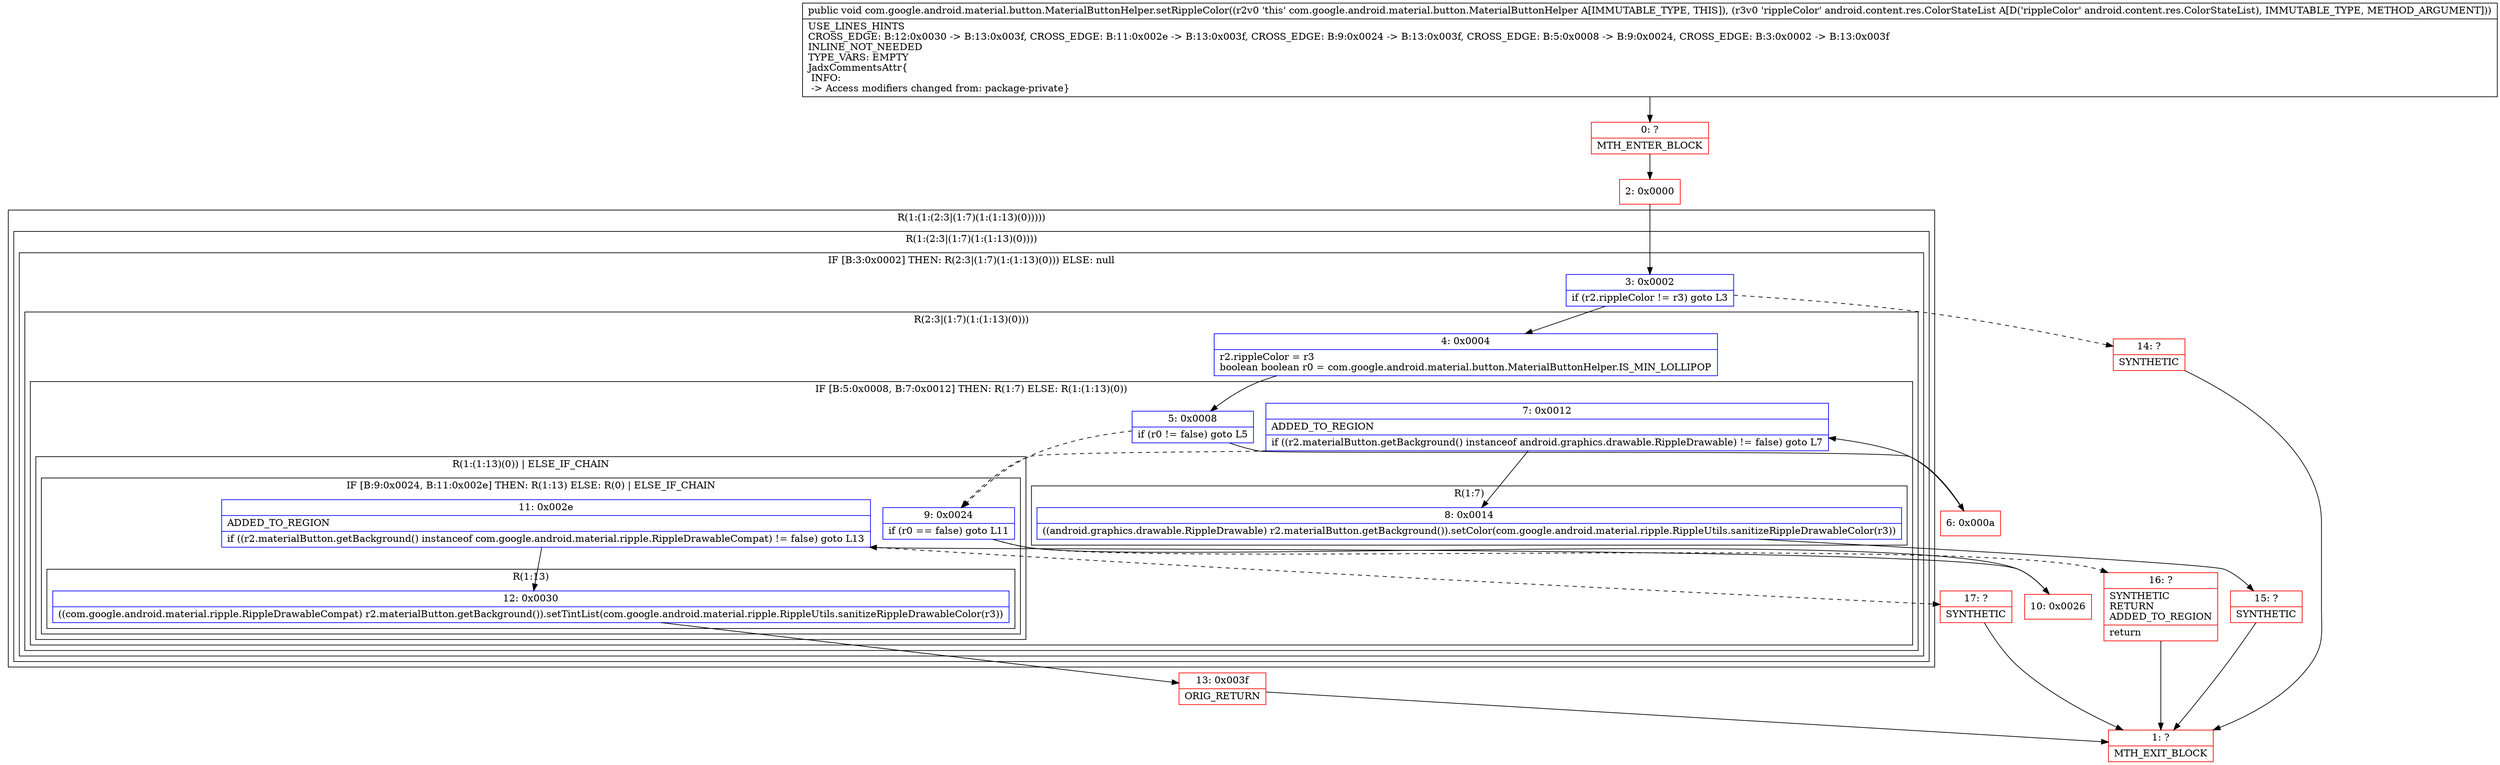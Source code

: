 digraph "CFG forcom.google.android.material.button.MaterialButtonHelper.setRippleColor(Landroid\/content\/res\/ColorStateList;)V" {
subgraph cluster_Region_689667278 {
label = "R(1:(1:(2:3|(1:7)(1:(1:13)(0)))))";
node [shape=record,color=blue];
subgraph cluster_Region_641454061 {
label = "R(1:(2:3|(1:7)(1:(1:13)(0))))";
node [shape=record,color=blue];
subgraph cluster_IfRegion_1394829420 {
label = "IF [B:3:0x0002] THEN: R(2:3|(1:7)(1:(1:13)(0))) ELSE: null";
node [shape=record,color=blue];
Node_3 [shape=record,label="{3\:\ 0x0002|if (r2.rippleColor != r3) goto L3\l}"];
subgraph cluster_Region_1194384862 {
label = "R(2:3|(1:7)(1:(1:13)(0)))";
node [shape=record,color=blue];
Node_4 [shape=record,label="{4\:\ 0x0004|r2.rippleColor = r3\lboolean boolean r0 = com.google.android.material.button.MaterialButtonHelper.IS_MIN_LOLLIPOP\l}"];
subgraph cluster_IfRegion_1076576805 {
label = "IF [B:5:0x0008, B:7:0x0012] THEN: R(1:7) ELSE: R(1:(1:13)(0))";
node [shape=record,color=blue];
Node_5 [shape=record,label="{5\:\ 0x0008|if (r0 != false) goto L5\l}"];
Node_7 [shape=record,label="{7\:\ 0x0012|ADDED_TO_REGION\l|if ((r2.materialButton.getBackground() instanceof android.graphics.drawable.RippleDrawable) != false) goto L7\l}"];
subgraph cluster_Region_41146777 {
label = "R(1:7)";
node [shape=record,color=blue];
Node_8 [shape=record,label="{8\:\ 0x0014|((android.graphics.drawable.RippleDrawable) r2.materialButton.getBackground()).setColor(com.google.android.material.ripple.RippleUtils.sanitizeRippleDrawableColor(r3))\l}"];
}
subgraph cluster_Region_1887184917 {
label = "R(1:(1:13)(0)) | ELSE_IF_CHAIN\l";
node [shape=record,color=blue];
subgraph cluster_IfRegion_1344849895 {
label = "IF [B:9:0x0024, B:11:0x002e] THEN: R(1:13) ELSE: R(0) | ELSE_IF_CHAIN\l";
node [shape=record,color=blue];
Node_9 [shape=record,label="{9\:\ 0x0024|if (r0 == false) goto L11\l}"];
Node_11 [shape=record,label="{11\:\ 0x002e|ADDED_TO_REGION\l|if ((r2.materialButton.getBackground() instanceof com.google.android.material.ripple.RippleDrawableCompat) != false) goto L13\l}"];
subgraph cluster_Region_138466640 {
label = "R(1:13)";
node [shape=record,color=blue];
Node_12 [shape=record,label="{12\:\ 0x0030|((com.google.android.material.ripple.RippleDrawableCompat) r2.materialButton.getBackground()).setTintList(com.google.android.material.ripple.RippleUtils.sanitizeRippleDrawableColor(r3))\l}"];
}
subgraph cluster_Region_1088990268 {
label = "R(0)";
node [shape=record,color=blue];
}
}
}
}
}
}
}
}
Node_0 [shape=record,color=red,label="{0\:\ ?|MTH_ENTER_BLOCK\l}"];
Node_2 [shape=record,color=red,label="{2\:\ 0x0000}"];
Node_6 [shape=record,color=red,label="{6\:\ 0x000a}"];
Node_15 [shape=record,color=red,label="{15\:\ ?|SYNTHETIC\l}"];
Node_1 [shape=record,color=red,label="{1\:\ ?|MTH_EXIT_BLOCK\l}"];
Node_10 [shape=record,color=red,label="{10\:\ 0x0026}"];
Node_13 [shape=record,color=red,label="{13\:\ 0x003f|ORIG_RETURN\l}"];
Node_17 [shape=record,color=red,label="{17\:\ ?|SYNTHETIC\l}"];
Node_16 [shape=record,color=red,label="{16\:\ ?|SYNTHETIC\lRETURN\lADDED_TO_REGION\l|return\l}"];
Node_14 [shape=record,color=red,label="{14\:\ ?|SYNTHETIC\l}"];
MethodNode[shape=record,label="{public void com.google.android.material.button.MaterialButtonHelper.setRippleColor((r2v0 'this' com.google.android.material.button.MaterialButtonHelper A[IMMUTABLE_TYPE, THIS]), (r3v0 'rippleColor' android.content.res.ColorStateList A[D('rippleColor' android.content.res.ColorStateList), IMMUTABLE_TYPE, METHOD_ARGUMENT]))  | USE_LINES_HINTS\lCROSS_EDGE: B:12:0x0030 \-\> B:13:0x003f, CROSS_EDGE: B:11:0x002e \-\> B:13:0x003f, CROSS_EDGE: B:9:0x0024 \-\> B:13:0x003f, CROSS_EDGE: B:5:0x0008 \-\> B:9:0x0024, CROSS_EDGE: B:3:0x0002 \-\> B:13:0x003f\lINLINE_NOT_NEEDED\lTYPE_VARS: EMPTY\lJadxCommentsAttr\{\l INFO: \l \-\> Access modifiers changed from: package\-private\}\l}"];
MethodNode -> Node_0;Node_3 -> Node_4;
Node_3 -> Node_14[style=dashed];
Node_4 -> Node_5;
Node_5 -> Node_6;
Node_5 -> Node_9[style=dashed];
Node_7 -> Node_8;
Node_7 -> Node_9[style=dashed];
Node_8 -> Node_15;
Node_9 -> Node_10;
Node_9 -> Node_16[style=dashed];
Node_11 -> Node_12;
Node_11 -> Node_17[style=dashed];
Node_12 -> Node_13;
Node_0 -> Node_2;
Node_2 -> Node_3;
Node_6 -> Node_7;
Node_15 -> Node_1;
Node_10 -> Node_11;
Node_13 -> Node_1;
Node_17 -> Node_1;
Node_16 -> Node_1;
Node_14 -> Node_1;
}

